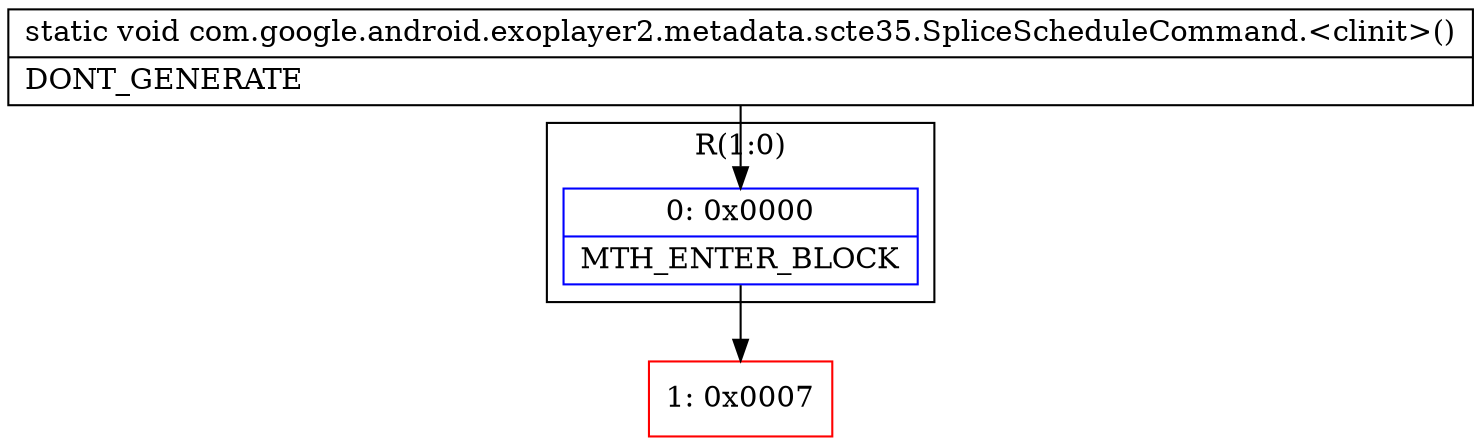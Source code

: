 digraph "CFG forcom.google.android.exoplayer2.metadata.scte35.SpliceScheduleCommand.\<clinit\>()V" {
subgraph cluster_Region_1052279892 {
label = "R(1:0)";
node [shape=record,color=blue];
Node_0 [shape=record,label="{0\:\ 0x0000|MTH_ENTER_BLOCK\l}"];
}
Node_1 [shape=record,color=red,label="{1\:\ 0x0007}"];
MethodNode[shape=record,label="{static void com.google.android.exoplayer2.metadata.scte35.SpliceScheduleCommand.\<clinit\>()  | DONT_GENERATE\l}"];
MethodNode -> Node_0;
Node_0 -> Node_1;
}

